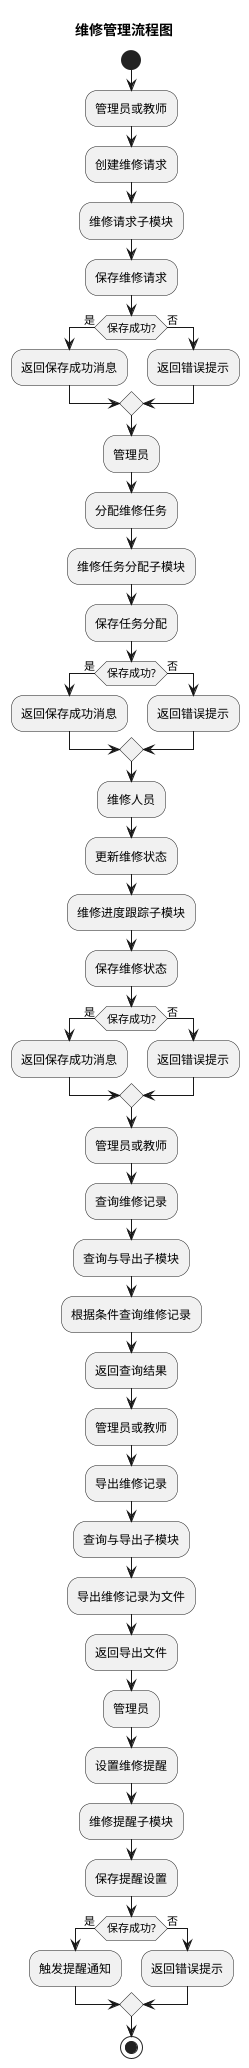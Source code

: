 @startuml
title 维修管理流程图

start

:管理员或教师;
:创建维修请求;
:维修请求子模块;
:保存维修请求;
if (保存成功?) then (是)
    :返回保存成功消息;
else (否)
    :返回错误提示;
endif

:管理员;
:分配维修任务;
:维修任务分配子模块;
:保存任务分配;
if (保存成功?) then (是)
    :返回保存成功消息;
else (否)
    :返回错误提示;
endif

:维修人员;
:更新维修状态;
:维修进度跟踪子模块;
:保存维修状态;
if (保存成功?) then (是)
    :返回保存成功消息;
else (否)
    :返回错误提示;
endif

:管理员或教师;
:查询维修记录;
:查询与导出子模块;
:根据条件查询维修记录;
:返回查询结果;

:管理员或教师;
:导出维修记录;
:查询与导出子模块;
:导出维修记录为文件;
:返回导出文件;

:管理员;
:设置维修提醒;
:维修提醒子模块;
:保存提醒设置;
if (保存成功?) then (是)
    :触发提醒通知;
else (否)
    :返回错误提示;
endif

stop
@enduml

@startuml 物品管理流程图
title 物品管理流程图

start

:管理员;
:添加新物品;
:物品添加与编辑子模块;
:保存物品信息;
if (保存成功?) then (是)
    :返回保存成功消息;
else (否)
    :返回错误提示;
endif

:管理员;
:编辑物品信息;
:物品添加与编辑子模块;
:保存物品信息;
if (保存成功?) then (是)
    :返回保存成功消息;
else (否)
    :返回错误提示;
endif

:管理员;
:记录物品入库;
:入库登记子模块;
:保存入库记录;
if (保存成功?) then (是)
    :返回保存成功消息;
else (否)
    :返回错误提示;
endif

:管理员;
:记录物品出库;
:出库登记子模块;
:保存出库记录;
if (保存成功?) then (是)
    :返回保存成功消息;
else (否)
    :返回错误提示;
endif

:管理员;
:设置库存预警;
:库存预警子模块;
:保存预警设置;
if (保存成功?) then (是)
    :触发预警通知;
else (否)
    :返回错误提示;
endif

:管理员或教师;
:查询物品库存;
:查询与导出子模块;
:根据条件查询物品库存;
:返回查询结果;

:管理员或教师;
:导出物品库存;
:查询与导出子模块;
:导出物品库存为文件;
:返回导出文件;

stop
@enduml

@startuml 设备管理流程图
title 设备管理流程图

start

:管理员;
:添加新设备;
:设备添加与编辑子模块;
:保存设备信息;
if (保存成功?) then (是)
    :返回保存成功消息;
else (否)
    :返回错误提示;
endif

:管理员;
:编辑设备信息;
:设备添加与编辑子模块;
:保存设备信息;
if (保存成功?) then (是)
    :返回保存成功消息;
else (否)
    :返回错误提示;
endif

:管理员;
:记录设备维护;
:设备维护保养子模块;
:保存维护记录;
if (保存成功?) then (是)
    :返回保存成功消息;
else (否)
    :返回错误提示;
endif

:管理员;
:设备借用;
:借用与归还管理子模块;
:保存借用记录;
if (保存成功?) then (是)
    :返回保存成功消息;
else (否)
    :返回错误提示;
endif

:管理员;
:设备归还;
:借用与归还管理子模块;
:保存归还记录;
if (保存成功?) then (是)
    :返回保存成功消息;
else (否)
    :返回错误提示;
endif

:管理员或教师;
:查询设备清单;
:查询与导出子模块;
:根据条件查询设备清单;
:返回查询结果;

:管理员或教师;
:导出设备清单;
:查询与导出子模块;
:导出设备清单为文件;
:返回导出文件;

stop
@enduml